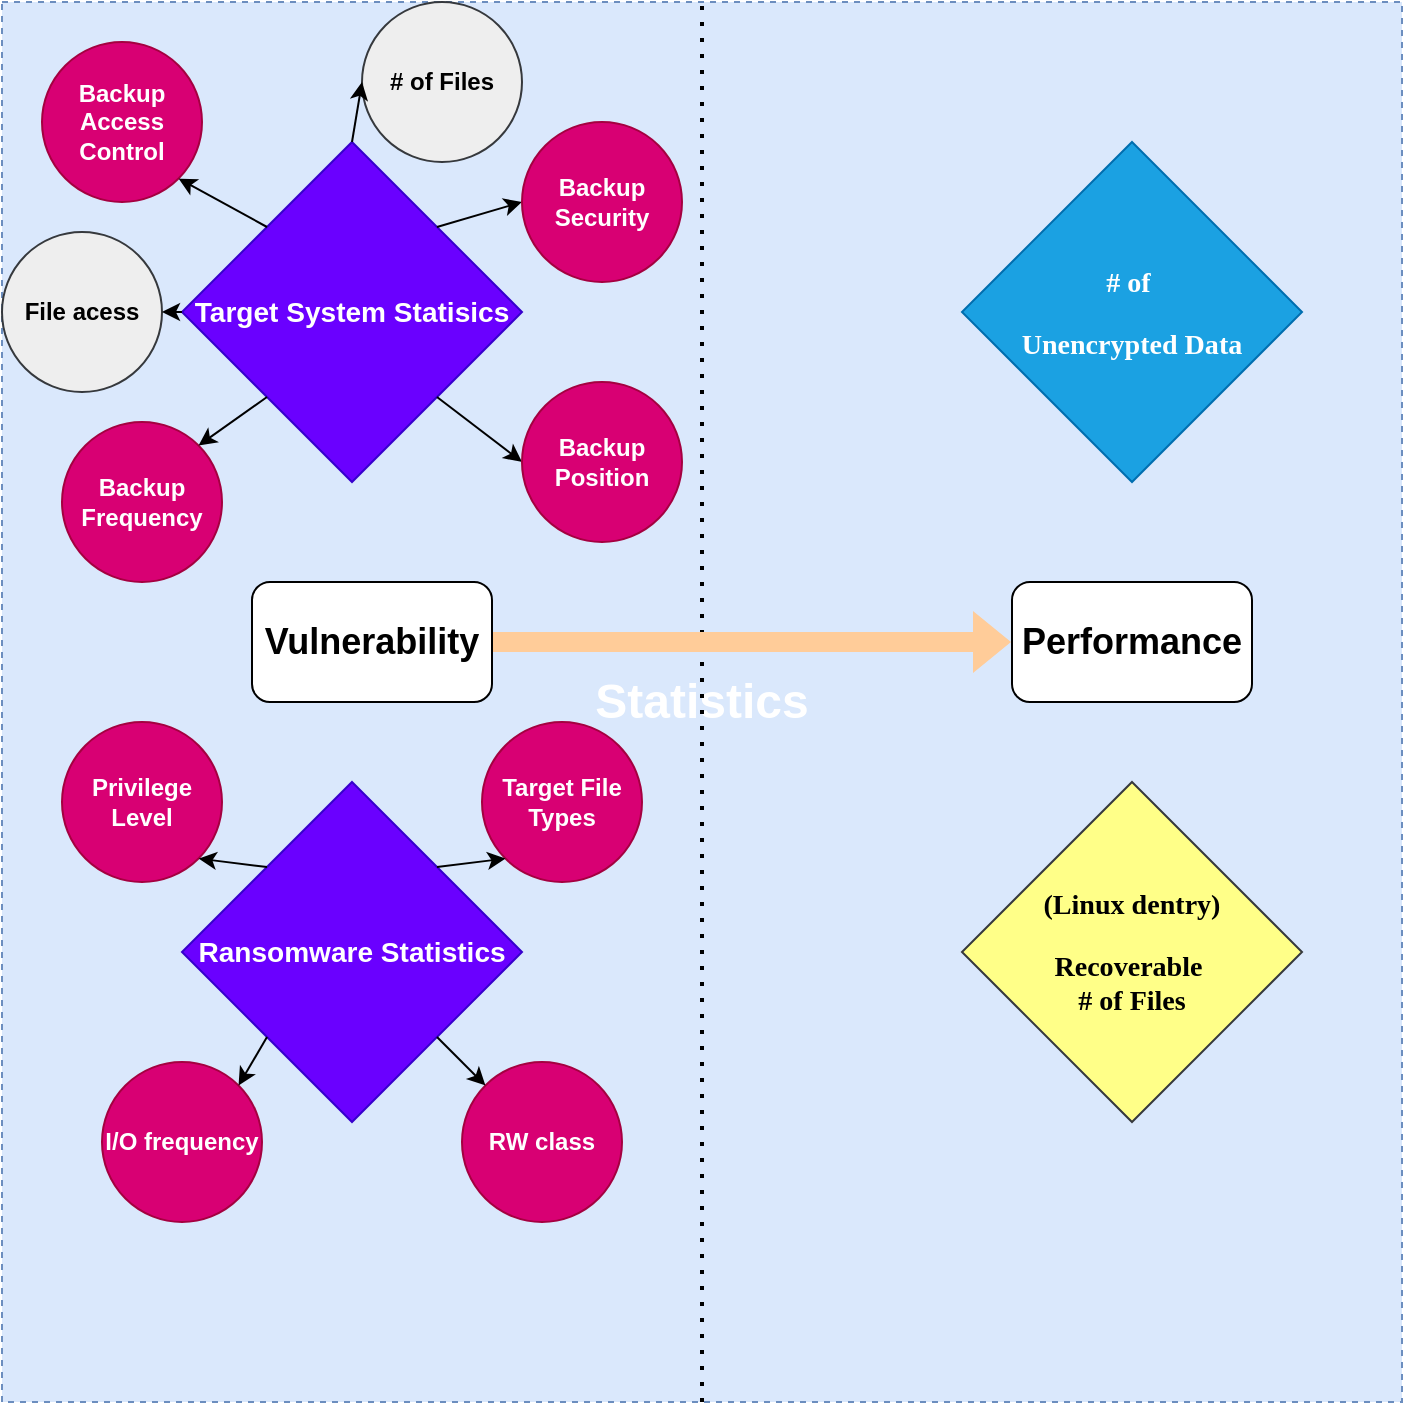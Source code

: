 <mxfile version="21.2.9" type="github">
  <diagram name="Page-1" id="HjAe-cEzDwWQ3BzL_Kof">
    <mxGraphModel dx="1434" dy="764" grid="1" gridSize="10" guides="1" tooltips="1" connect="1" arrows="1" fold="1" page="1" pageScale="1" pageWidth="850" pageHeight="1100" math="0" shadow="0">
      <root>
        <mxCell id="0" />
        <mxCell id="1" parent="0" />
        <mxCell id="lzFla5q31AFlgDd7tzWI-1" value="&lt;h1&gt;&lt;font color=&quot;#ffffff&quot;&gt;Statistics&lt;/font&gt;&lt;/h1&gt;" style="whiteSpace=wrap;html=1;aspect=fixed;fillColor=#dae8fc;strokeColor=#6c8ebf;dashed=1;" vertex="1" parent="1">
          <mxGeometry x="30" y="10" width="700" height="700" as="geometry" />
        </mxCell>
        <mxCell id="lzFla5q31AFlgDd7tzWI-2" value="&lt;h3&gt;&lt;font face=&quot;Georgia&quot;&gt;# of&amp;nbsp;&lt;/font&gt;&lt;/h3&gt;&lt;h3&gt;&lt;font face=&quot;Georgia&quot;&gt;Unencrypted Data&lt;/font&gt;&lt;/h3&gt;" style="rhombus;whiteSpace=wrap;html=1;fillColor=#1ba1e2;fontColor=#ffffff;strokeColor=#006EAF;" vertex="1" parent="1">
          <mxGeometry x="510" y="80" width="170" height="170" as="geometry" />
        </mxCell>
        <mxCell id="lzFla5q31AFlgDd7tzWI-3" value="&lt;h3&gt;&lt;font face=&quot;Georgia&quot;&gt;(Linux dentry)&lt;/font&gt;&lt;/h3&gt;&lt;h3&gt;&lt;font face=&quot;Georgia&quot;&gt;Recoverable&amp;nbsp;&lt;br&gt;&lt;/font&gt;&lt;font face=&quot;Georgia&quot;&gt;# of Files&lt;/font&gt;&lt;/h3&gt;" style="rhombus;whiteSpace=wrap;html=1;fillColor=#ffff88;strokeColor=#36393d;" vertex="1" parent="1">
          <mxGeometry x="510" y="400" width="170" height="170" as="geometry" />
        </mxCell>
        <mxCell id="lzFla5q31AFlgDd7tzWI-4" value="&lt;h3&gt;Ransomware Statistics&lt;/h3&gt;" style="rhombus;whiteSpace=wrap;html=1;fillColor=#6a00ff;fontColor=#ffffff;strokeColor=#3700CC;" vertex="1" parent="1">
          <mxGeometry x="120" y="400" width="170" height="170" as="geometry" />
        </mxCell>
        <mxCell id="lzFla5q31AFlgDd7tzWI-5" value="&lt;h3&gt;Target System Statisics&lt;/h3&gt;" style="rhombus;whiteSpace=wrap;html=1;fillColor=#6a00ff;fontColor=#ffffff;strokeColor=#3700CC;" vertex="1" parent="1">
          <mxGeometry x="120" y="80" width="170" height="170" as="geometry" />
        </mxCell>
        <mxCell id="lzFla5q31AFlgDd7tzWI-6" value="" style="endArrow=classic;html=1;rounded=0;exitX=1;exitY=0;exitDx=0;exitDy=0;entryX=0;entryY=0.5;entryDx=0;entryDy=0;" edge="1" parent="1" source="lzFla5q31AFlgDd7tzWI-5" target="lzFla5q31AFlgDd7tzWI-7">
          <mxGeometry width="50" height="50" relative="1" as="geometry">
            <mxPoint x="310" y="480" as="sourcePoint" />
            <mxPoint x="360" y="430" as="targetPoint" />
          </mxGeometry>
        </mxCell>
        <mxCell id="lzFla5q31AFlgDd7tzWI-7" value="&lt;h4&gt;Backup Security&lt;/h4&gt;" style="ellipse;whiteSpace=wrap;html=1;aspect=fixed;fillColor=#d80073;fontColor=#ffffff;strokeColor=#A50040;" vertex="1" parent="1">
          <mxGeometry x="290" y="70" width="80" height="80" as="geometry" />
        </mxCell>
        <mxCell id="lzFla5q31AFlgDd7tzWI-8" value="" style="endArrow=none;dashed=1;html=1;dashPattern=1 3;strokeWidth=2;rounded=0;entryX=0.5;entryY=0;entryDx=0;entryDy=0;exitX=0.5;exitY=1;exitDx=0;exitDy=0;" edge="1" parent="1" source="lzFla5q31AFlgDd7tzWI-1" target="lzFla5q31AFlgDd7tzWI-1">
          <mxGeometry width="50" height="50" relative="1" as="geometry">
            <mxPoint x="400" y="370" as="sourcePoint" />
            <mxPoint x="450" y="320" as="targetPoint" />
          </mxGeometry>
        </mxCell>
        <mxCell id="lzFla5q31AFlgDd7tzWI-9" value="&lt;h2&gt;Vulnerability&lt;/h2&gt;" style="rounded=1;whiteSpace=wrap;html=1;" vertex="1" parent="1">
          <mxGeometry x="155" y="300" width="120" height="60" as="geometry" />
        </mxCell>
        <mxCell id="lzFla5q31AFlgDd7tzWI-10" value="&lt;h2&gt;Performance&lt;/h2&gt;" style="rounded=1;whiteSpace=wrap;html=1;" vertex="1" parent="1">
          <mxGeometry x="535" y="300" width="120" height="60" as="geometry" />
        </mxCell>
        <mxCell id="lzFla5q31AFlgDd7tzWI-11" value="" style="shape=flexArrow;endArrow=classic;html=1;rounded=0;entryX=0;entryY=0.5;entryDx=0;entryDy=0;exitX=1;exitY=0.5;exitDx=0;exitDy=0;fillColor=#ffcc99;strokeColor=none;" edge="1" parent="1" source="lzFla5q31AFlgDd7tzWI-9" target="lzFla5q31AFlgDd7tzWI-10">
          <mxGeometry width="50" height="50" relative="1" as="geometry">
            <mxPoint x="380" y="330" as="sourcePoint" />
            <mxPoint x="430" y="280" as="targetPoint" />
          </mxGeometry>
        </mxCell>
        <mxCell id="lzFla5q31AFlgDd7tzWI-12" value="" style="endArrow=classic;html=1;rounded=0;exitX=1;exitY=1;exitDx=0;exitDy=0;entryX=0;entryY=0.5;entryDx=0;entryDy=0;" edge="1" parent="1" source="lzFla5q31AFlgDd7tzWI-5" target="lzFla5q31AFlgDd7tzWI-13">
          <mxGeometry width="50" height="50" relative="1" as="geometry">
            <mxPoint x="270" y="250" as="sourcePoint" />
            <mxPoint x="320" y="200" as="targetPoint" />
          </mxGeometry>
        </mxCell>
        <mxCell id="lzFla5q31AFlgDd7tzWI-13" value="&lt;h4&gt;Backup Position&lt;/h4&gt;" style="ellipse;whiteSpace=wrap;html=1;aspect=fixed;fillColor=#d80073;fontColor=#ffffff;strokeColor=#A50040;" vertex="1" parent="1">
          <mxGeometry x="290" y="200" width="80" height="80" as="geometry" />
        </mxCell>
        <mxCell id="lzFla5q31AFlgDd7tzWI-14" value="&lt;h4&gt;Backup Frequency&lt;/h4&gt;" style="ellipse;whiteSpace=wrap;html=1;aspect=fixed;fillColor=#d80073;fontColor=#ffffff;strokeColor=#A50040;" vertex="1" parent="1">
          <mxGeometry x="60" y="220" width="80" height="80" as="geometry" />
        </mxCell>
        <mxCell id="lzFla5q31AFlgDd7tzWI-15" value="" style="endArrow=classic;html=1;rounded=0;exitX=0;exitY=1;exitDx=0;exitDy=0;entryX=1;entryY=0;entryDx=0;entryDy=0;" edge="1" parent="1" source="lzFla5q31AFlgDd7tzWI-5" target="lzFla5q31AFlgDd7tzWI-14">
          <mxGeometry width="50" height="50" relative="1" as="geometry">
            <mxPoint x="258" y="218" as="sourcePoint" />
            <mxPoint x="310" y="250" as="targetPoint" />
          </mxGeometry>
        </mxCell>
        <mxCell id="lzFla5q31AFlgDd7tzWI-16" value="&lt;h4&gt;Backup Access Control&lt;/h4&gt;" style="ellipse;whiteSpace=wrap;html=1;aspect=fixed;fillColor=#d80073;fontColor=#ffffff;strokeColor=#A50040;" vertex="1" parent="1">
          <mxGeometry x="50" y="30" width="80" height="80" as="geometry" />
        </mxCell>
        <mxCell id="lzFla5q31AFlgDd7tzWI-17" value="" style="endArrow=classic;html=1;rounded=0;exitX=0;exitY=0;exitDx=0;exitDy=0;entryX=1;entryY=1;entryDx=0;entryDy=0;" edge="1" parent="1" source="lzFla5q31AFlgDd7tzWI-5" target="lzFla5q31AFlgDd7tzWI-16">
          <mxGeometry width="50" height="50" relative="1" as="geometry">
            <mxPoint x="258" y="133" as="sourcePoint" />
            <mxPoint x="310" y="110" as="targetPoint" />
          </mxGeometry>
        </mxCell>
        <mxCell id="lzFla5q31AFlgDd7tzWI-18" value="&lt;h4&gt;Privilege Level&lt;/h4&gt;" style="ellipse;whiteSpace=wrap;html=1;aspect=fixed;fillColor=#d80073;fontColor=#ffffff;strokeColor=#A50040;" vertex="1" parent="1">
          <mxGeometry x="60" y="370" width="80" height="80" as="geometry" />
        </mxCell>
        <mxCell id="lzFla5q31AFlgDd7tzWI-19" value="" style="endArrow=classic;html=1;rounded=0;exitX=0;exitY=0;exitDx=0;exitDy=0;entryX=1;entryY=1;entryDx=0;entryDy=0;" edge="1" parent="1" source="lzFla5q31AFlgDd7tzWI-4" target="lzFla5q31AFlgDd7tzWI-18">
          <mxGeometry width="50" height="50" relative="1" as="geometry">
            <mxPoint x="173" y="218" as="sourcePoint" />
            <mxPoint x="138" y="242" as="targetPoint" />
          </mxGeometry>
        </mxCell>
        <mxCell id="lzFla5q31AFlgDd7tzWI-20" value="&lt;h4&gt;RW class&lt;/h4&gt;" style="ellipse;whiteSpace=wrap;html=1;aspect=fixed;fillColor=#d80073;fontColor=#ffffff;strokeColor=#A50040;" vertex="1" parent="1">
          <mxGeometry x="260" y="540" width="80" height="80" as="geometry" />
        </mxCell>
        <mxCell id="lzFla5q31AFlgDd7tzWI-21" value="" style="endArrow=classic;html=1;rounded=0;exitX=1;exitY=1;exitDx=0;exitDy=0;entryX=0;entryY=0;entryDx=0;entryDy=0;" edge="1" parent="1" source="lzFla5q31AFlgDd7tzWI-4" target="lzFla5q31AFlgDd7tzWI-20">
          <mxGeometry width="50" height="50" relative="1" as="geometry">
            <mxPoint x="173" y="218" as="sourcePoint" />
            <mxPoint x="138" y="242" as="targetPoint" />
          </mxGeometry>
        </mxCell>
        <mxCell id="lzFla5q31AFlgDd7tzWI-22" value="&lt;h4&gt;I/O frequency&lt;/h4&gt;" style="ellipse;whiteSpace=wrap;html=1;aspect=fixed;fillColor=#d80073;fontColor=#ffffff;strokeColor=#A50040;" vertex="1" parent="1">
          <mxGeometry x="80" y="540" width="80" height="80" as="geometry" />
        </mxCell>
        <mxCell id="lzFla5q31AFlgDd7tzWI-23" value="" style="endArrow=classic;html=1;rounded=0;exitX=0;exitY=1;exitDx=0;exitDy=0;entryX=1;entryY=0;entryDx=0;entryDy=0;" edge="1" parent="1" source="lzFla5q31AFlgDd7tzWI-4" target="lzFla5q31AFlgDd7tzWI-22">
          <mxGeometry width="50" height="50" relative="1" as="geometry">
            <mxPoint x="173" y="218" as="sourcePoint" />
            <mxPoint x="138" y="242" as="targetPoint" />
          </mxGeometry>
        </mxCell>
        <mxCell id="lzFla5q31AFlgDd7tzWI-25" value="&lt;h4&gt;Target File Types&lt;/h4&gt;" style="ellipse;whiteSpace=wrap;html=1;aspect=fixed;fillColor=#d80073;fontColor=#ffffff;strokeColor=#A50040;" vertex="1" parent="1">
          <mxGeometry x="270" y="370" width="80" height="80" as="geometry" />
        </mxCell>
        <mxCell id="lzFla5q31AFlgDd7tzWI-26" value="" style="endArrow=classic;html=1;rounded=0;exitX=1;exitY=0;exitDx=0;exitDy=0;entryX=0;entryY=1;entryDx=0;entryDy=0;" edge="1" parent="1" source="lzFla5q31AFlgDd7tzWI-4" target="lzFla5q31AFlgDd7tzWI-25">
          <mxGeometry width="50" height="50" relative="1" as="geometry">
            <mxPoint x="173" y="453" as="sourcePoint" />
            <mxPoint x="138" y="448" as="targetPoint" />
          </mxGeometry>
        </mxCell>
        <mxCell id="lzFla5q31AFlgDd7tzWI-27" value="&lt;h4&gt;# of Files&lt;/h4&gt;" style="ellipse;whiteSpace=wrap;html=1;aspect=fixed;fillColor=#eeeeee;strokeColor=#36393d;" vertex="1" parent="1">
          <mxGeometry x="210" y="10" width="80" height="80" as="geometry" />
        </mxCell>
        <mxCell id="lzFla5q31AFlgDd7tzWI-28" value="" style="endArrow=classic;html=1;rounded=0;exitX=0.5;exitY=0;exitDx=0;exitDy=0;entryX=0;entryY=0.5;entryDx=0;entryDy=0;" edge="1" parent="1" source="lzFla5q31AFlgDd7tzWI-5" target="lzFla5q31AFlgDd7tzWI-27">
          <mxGeometry width="50" height="50" relative="1" as="geometry">
            <mxPoint x="258" y="133" as="sourcePoint" />
            <mxPoint x="300" y="120" as="targetPoint" />
          </mxGeometry>
        </mxCell>
        <mxCell id="lzFla5q31AFlgDd7tzWI-29" value="&lt;h4&gt;File acess&lt;/h4&gt;" style="ellipse;whiteSpace=wrap;html=1;aspect=fixed;fillColor=#eeeeee;strokeColor=#36393d;" vertex="1" parent="1">
          <mxGeometry x="30" y="125" width="80" height="80" as="geometry" />
        </mxCell>
        <mxCell id="lzFla5q31AFlgDd7tzWI-30" value="" style="endArrow=classic;html=1;rounded=0;exitX=0;exitY=0.5;exitDx=0;exitDy=0;entryX=1;entryY=0.5;entryDx=0;entryDy=0;" edge="1" parent="1" source="lzFla5q31AFlgDd7tzWI-5" target="lzFla5q31AFlgDd7tzWI-29">
          <mxGeometry width="50" height="50" relative="1" as="geometry">
            <mxPoint x="215" y="90" as="sourcePoint" />
            <mxPoint x="220" y="60" as="targetPoint" />
          </mxGeometry>
        </mxCell>
      </root>
    </mxGraphModel>
  </diagram>
</mxfile>
